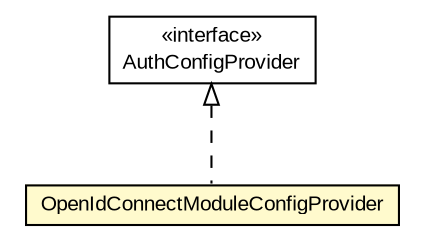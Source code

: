 #!/usr/local/bin/dot
#
# Class diagram 
# Generated by UMLGraph version R5_6-24-gf6e263 (http://www.umlgraph.org/)
#

digraph G {
	edge [fontname="arial",fontsize=10,labelfontname="arial",labelfontsize=10];
	node [fontname="arial",fontsize=10,shape=plaintext];
	nodesep=0.25;
	ranksep=0.5;
	// net.trajano.openidconnect.jaspic.OpenIdConnectModuleConfigProvider
	c8618 [label=<<table title="net.trajano.openidconnect.jaspic.OpenIdConnectModuleConfigProvider" border="0" cellborder="1" cellspacing="0" cellpadding="2" port="p" bgcolor="lemonChiffon" href="./OpenIdConnectModuleConfigProvider.html">
		<tr><td><table border="0" cellspacing="0" cellpadding="1">
<tr><td align="center" balign="center"> OpenIdConnectModuleConfigProvider </td></tr>
		</table></td></tr>
		</table>>, URL="./OpenIdConnectModuleConfigProvider.html", fontname="arial", fontcolor="black", fontsize=10.0];
	//net.trajano.openidconnect.jaspic.OpenIdConnectModuleConfigProvider implements javax.security.auth.message.config.AuthConfigProvider
	c8648:p -> c8618:p [dir=back,arrowtail=empty,style=dashed];
	// javax.security.auth.message.config.AuthConfigProvider
	c8648 [label=<<table title="javax.security.auth.message.config.AuthConfigProvider" border="0" cellborder="1" cellspacing="0" cellpadding="2" port="p" href="http://java.sun.com/j2se/1.4.2/docs/api/javax/security/auth/message/config/AuthConfigProvider.html">
		<tr><td><table border="0" cellspacing="0" cellpadding="1">
<tr><td align="center" balign="center"> &#171;interface&#187; </td></tr>
<tr><td align="center" balign="center"> AuthConfigProvider </td></tr>
		</table></td></tr>
		</table>>, URL="http://java.sun.com/j2se/1.4.2/docs/api/javax/security/auth/message/config/AuthConfigProvider.html", fontname="arial", fontcolor="black", fontsize=10.0];
}

